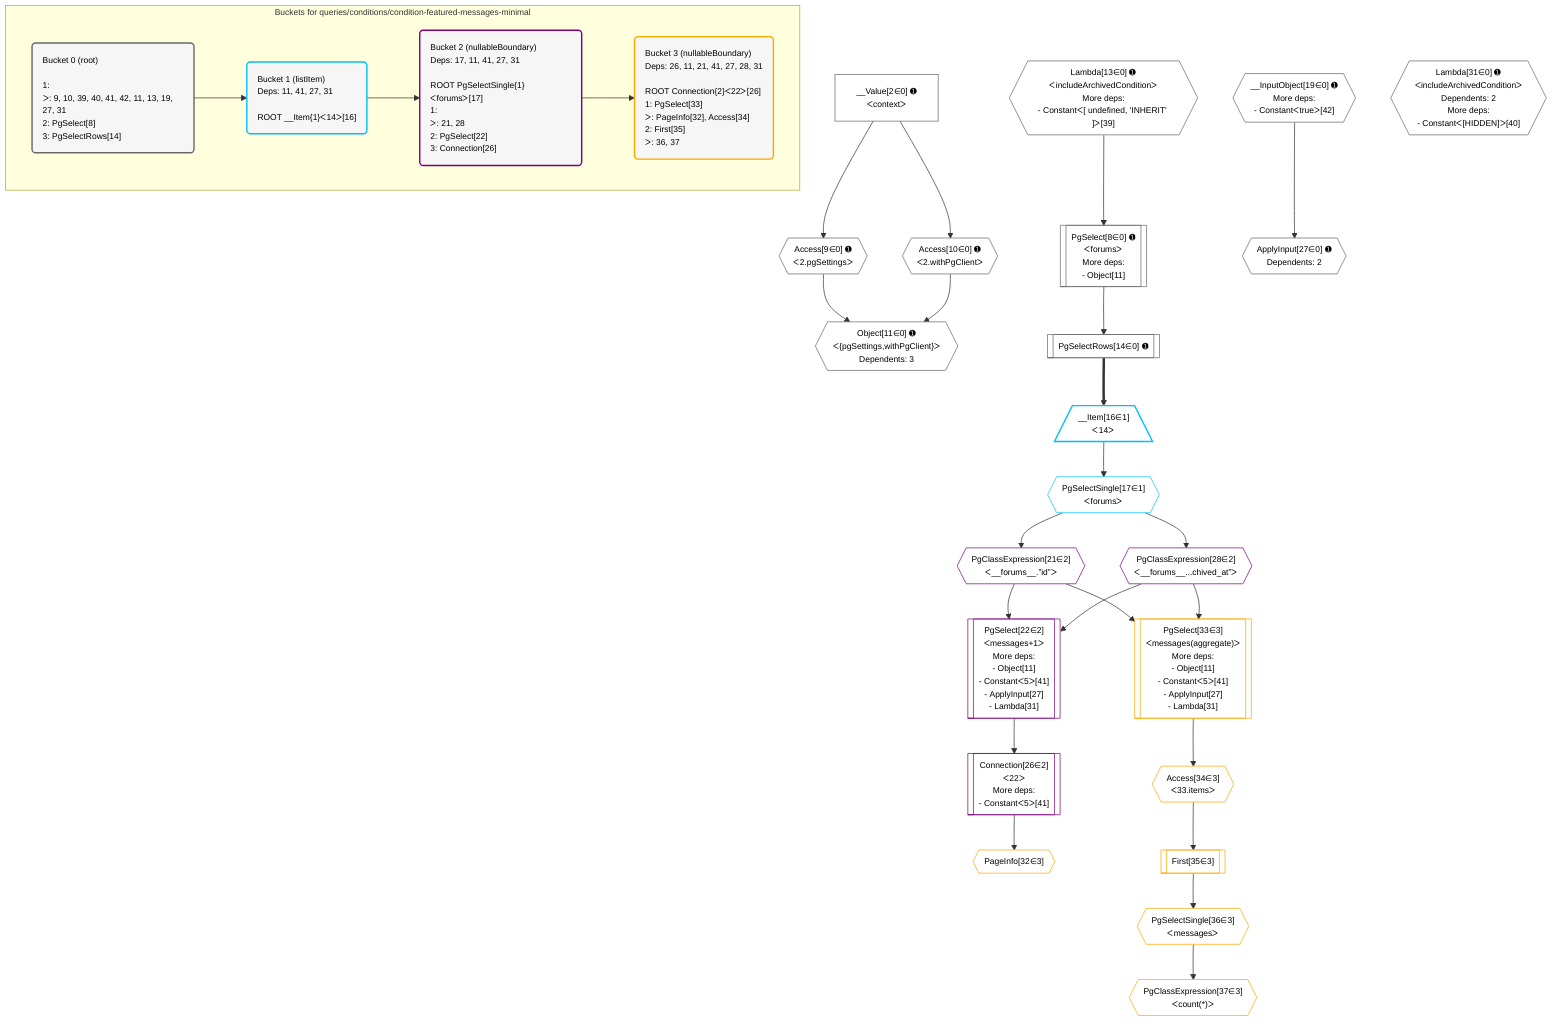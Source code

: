 %%{init: {'themeVariables': { 'fontSize': '12px'}}}%%
graph TD
    classDef path fill:#eee,stroke:#000,color:#000
    classDef plan fill:#fff,stroke-width:1px,color:#000
    classDef itemplan fill:#fff,stroke-width:2px,color:#000
    classDef unbatchedplan fill:#dff,stroke-width:1px,color:#000
    classDef sideeffectplan fill:#fcc,stroke-width:2px,color:#000
    classDef bucket fill:#f6f6f6,color:#000,stroke-width:2px,text-align:left

    subgraph "Buckets for queries/conditions/condition-featured-messages-minimal"
    Bucket0("Bucket 0 (root)<br /><br />1: <br />ᐳ: 9, 10, 39, 40, 41, 42, 11, 13, 19, 27, 31<br />2: PgSelect[8]<br />3: PgSelectRows[14]"):::bucket
    Bucket1("Bucket 1 (listItem)<br />Deps: 11, 41, 27, 31<br /><br />ROOT __Item{1}ᐸ14ᐳ[16]"):::bucket
    Bucket2("Bucket 2 (nullableBoundary)<br />Deps: 17, 11, 41, 27, 31<br /><br />ROOT PgSelectSingle{1}ᐸforumsᐳ[17]<br />1: <br />ᐳ: 21, 28<br />2: PgSelect[22]<br />3: Connection[26]"):::bucket
    Bucket3("Bucket 3 (nullableBoundary)<br />Deps: 26, 11, 21, 41, 27, 28, 31<br /><br />ROOT Connection{2}ᐸ22ᐳ[26]<br />1: PgSelect[33]<br />ᐳ: PageInfo[32], Access[34]<br />2: First[35]<br />ᐳ: 36, 37"):::bucket
    end
    Bucket0 --> Bucket1
    Bucket1 --> Bucket2
    Bucket2 --> Bucket3

    %% plan dependencies
    PgSelect8[["PgSelect[8∈0] ➊<br />ᐸforumsᐳ<br />More deps:<br />- Object[11]"]]:::plan
    Lambda13{{"Lambda[13∈0] ➊<br />ᐸincludeArchivedConditionᐳ<br />More deps:<br />- Constantᐸ[ undefined, 'INHERIT' ]ᐳ[39]"}}:::plan
    Lambda13 --> PgSelect8
    Object11{{"Object[11∈0] ➊<br />ᐸ{pgSettings,withPgClient}ᐳ<br />Dependents: 3"}}:::plan
    Access9{{"Access[9∈0] ➊<br />ᐸ2.pgSettingsᐳ"}}:::plan
    Access10{{"Access[10∈0] ➊<br />ᐸ2.withPgClientᐳ"}}:::plan
    Access9 & Access10 --> Object11
    __Value2["__Value[2∈0] ➊<br />ᐸcontextᐳ"]:::plan
    __Value2 --> Access9
    __Value2 --> Access10
    PgSelectRows14[["PgSelectRows[14∈0] ➊"]]:::plan
    PgSelect8 --> PgSelectRows14
    __InputObject19{{"__InputObject[19∈0] ➊<br />More deps:<br />- Constantᐸtrueᐳ[42]"}}:::plan
    ApplyInput27{{"ApplyInput[27∈0] ➊<br />Dependents: 2"}}:::plan
    __InputObject19 --> ApplyInput27
    Lambda31{{"Lambda[31∈0] ➊<br />ᐸincludeArchivedConditionᐳ<br />Dependents: 2<br />More deps:<br />- Constantᐸ[HIDDEN]ᐳ[40]"}}:::plan
    __Item16[/"__Item[16∈1]<br />ᐸ14ᐳ"\]:::itemplan
    PgSelectRows14 ==> __Item16
    PgSelectSingle17{{"PgSelectSingle[17∈1]<br />ᐸforumsᐳ"}}:::plan
    __Item16 --> PgSelectSingle17
    PgSelect22[["PgSelect[22∈2]<br />ᐸmessages+1ᐳ<br />More deps:<br />- Object[11]<br />- Constantᐸ5ᐳ[41]<br />- ApplyInput[27]<br />- Lambda[31]"]]:::plan
    PgClassExpression21{{"PgClassExpression[21∈2]<br />ᐸ__forums__.”id”ᐳ"}}:::plan
    PgClassExpression28{{"PgClassExpression[28∈2]<br />ᐸ__forums__...chived_at”ᐳ"}}:::plan
    PgClassExpression21 & PgClassExpression28 --> PgSelect22
    Connection26[["Connection[26∈2]<br />ᐸ22ᐳ<br />More deps:<br />- Constantᐸ5ᐳ[41]"]]:::plan
    PgSelect22 --> Connection26
    PgSelectSingle17 --> PgClassExpression21
    PgSelectSingle17 --> PgClassExpression28
    PgSelect33[["PgSelect[33∈3]<br />ᐸmessages(aggregate)ᐳ<br />More deps:<br />- Object[11]<br />- Constantᐸ5ᐳ[41]<br />- ApplyInput[27]<br />- Lambda[31]"]]:::plan
    PgClassExpression21 & PgClassExpression28 --> PgSelect33
    PageInfo32{{"PageInfo[32∈3]"}}:::plan
    Connection26 --> PageInfo32
    Access34{{"Access[34∈3]<br />ᐸ33.itemsᐳ"}}:::plan
    PgSelect33 --> Access34
    First35[["First[35∈3]"]]:::plan
    Access34 --> First35
    PgSelectSingle36{{"PgSelectSingle[36∈3]<br />ᐸmessagesᐳ"}}:::plan
    First35 --> PgSelectSingle36
    PgClassExpression37{{"PgClassExpression[37∈3]<br />ᐸcount(*)ᐳ"}}:::plan
    PgSelectSingle36 --> PgClassExpression37

    %% define steps
    classDef bucket0 stroke:#696969
    class Bucket0,__Value2,PgSelect8,Access9,Access10,Object11,Lambda13,PgSelectRows14,__InputObject19,ApplyInput27,Lambda31 bucket0
    classDef bucket1 stroke:#00bfff
    class Bucket1,__Item16,PgSelectSingle17 bucket1
    classDef bucket2 stroke:#7f007f
    class Bucket2,PgClassExpression21,PgSelect22,Connection26,PgClassExpression28 bucket2
    classDef bucket3 stroke:#ffa500
    class Bucket3,PageInfo32,PgSelect33,Access34,First35,PgSelectSingle36,PgClassExpression37 bucket3
